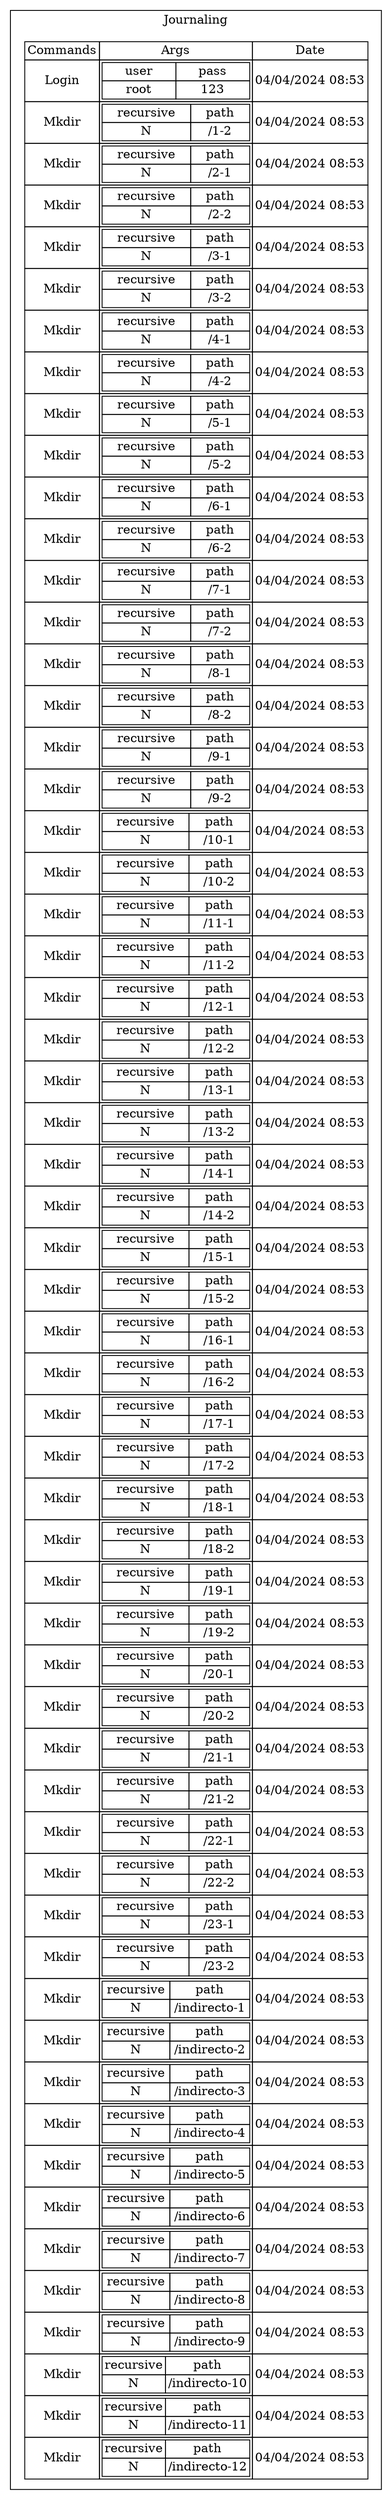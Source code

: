 digraph G {rankdir=LR;subgraph cluster_0 {
			label="Journaling";node[shape=none];
				node3[label=<<TABLE  CELLSPACING="0" BORDER="0" CELLBORDER = "1" >
				<TR><TD>Commands</TD><TD>Args</TD><TD>Date</TD></TR>
				<TR><TD>Login</TD><TD ><TABLE CELLSPACING="0" BORDER="0" CELLBORDER = "1"  >
					<TR>
						<TD>user</TD>
						<TD>pass</TD>
					</TR><TR>
						<TD>root</TD>
						<TD>123</TD>
					</TR></TABLE></TD><TD>04/04/2024 08:53</TD></TR><TR><TD>Mkdir</TD><TD ><TABLE CELLSPACING="0" BORDER="0" CELLBORDER = "1"  >
					<TR>
						<TD>recursive</TD>
						<TD>path</TD>
					</TR><TR>
						<TD>N</TD>
						<TD>/1-2</TD>
					</TR></TABLE></TD><TD>04/04/2024 08:53</TD></TR><TR><TD>Mkdir</TD><TD ><TABLE CELLSPACING="0" BORDER="0" CELLBORDER = "1"  >
					<TR>
						<TD>recursive</TD>
						<TD>path</TD>
					</TR><TR>
						<TD>N</TD>
						<TD>/2-1</TD>
					</TR></TABLE></TD><TD>04/04/2024 08:53</TD></TR><TR><TD>Mkdir</TD><TD ><TABLE CELLSPACING="0" BORDER="0" CELLBORDER = "1"  >
					<TR>
						<TD>recursive</TD>
						<TD>path</TD>
					</TR><TR>
						<TD>N</TD>
						<TD>/2-2</TD>
					</TR></TABLE></TD><TD>04/04/2024 08:53</TD></TR><TR><TD>Mkdir</TD><TD ><TABLE CELLSPACING="0" BORDER="0" CELLBORDER = "1"  >
					<TR>
						<TD>recursive</TD>
						<TD>path</TD>
					</TR><TR>
						<TD>N</TD>
						<TD>/3-1</TD>
					</TR></TABLE></TD><TD>04/04/2024 08:53</TD></TR><TR><TD>Mkdir</TD><TD ><TABLE CELLSPACING="0" BORDER="0" CELLBORDER = "1"  >
					<TR>
						<TD>recursive</TD>
						<TD>path</TD>
					</TR><TR>
						<TD>N</TD>
						<TD>/3-2</TD>
					</TR></TABLE></TD><TD>04/04/2024 08:53</TD></TR><TR><TD>Mkdir</TD><TD ><TABLE CELLSPACING="0" BORDER="0" CELLBORDER = "1"  >
					<TR>
						<TD>recursive</TD>
						<TD>path</TD>
					</TR><TR>
						<TD>N</TD>
						<TD>/4-1</TD>
					</TR></TABLE></TD><TD>04/04/2024 08:53</TD></TR><TR><TD>Mkdir</TD><TD ><TABLE CELLSPACING="0" BORDER="0" CELLBORDER = "1"  >
					<TR>
						<TD>recursive</TD>
						<TD>path</TD>
					</TR><TR>
						<TD>N</TD>
						<TD>/4-2</TD>
					</TR></TABLE></TD><TD>04/04/2024 08:53</TD></TR><TR><TD>Mkdir</TD><TD ><TABLE CELLSPACING="0" BORDER="0" CELLBORDER = "1"  >
					<TR>
						<TD>recursive</TD>
						<TD>path</TD>
					</TR><TR>
						<TD>N</TD>
						<TD>/5-1</TD>
					</TR></TABLE></TD><TD>04/04/2024 08:53</TD></TR><TR><TD>Mkdir</TD><TD ><TABLE CELLSPACING="0" BORDER="0" CELLBORDER = "1"  >
					<TR>
						<TD>recursive</TD>
						<TD>path</TD>
					</TR><TR>
						<TD>N</TD>
						<TD>/5-2</TD>
					</TR></TABLE></TD><TD>04/04/2024 08:53</TD></TR><TR><TD>Mkdir</TD><TD ><TABLE CELLSPACING="0" BORDER="0" CELLBORDER = "1"  >
					<TR>
						<TD>recursive</TD>
						<TD>path</TD>
					</TR><TR>
						<TD>N</TD>
						<TD>/6-1</TD>
					</TR></TABLE></TD><TD>04/04/2024 08:53</TD></TR><TR><TD>Mkdir</TD><TD ><TABLE CELLSPACING="0" BORDER="0" CELLBORDER = "1"  >
					<TR>
						<TD>recursive</TD>
						<TD>path</TD>
					</TR><TR>
						<TD>N</TD>
						<TD>/6-2</TD>
					</TR></TABLE></TD><TD>04/04/2024 08:53</TD></TR><TR><TD>Mkdir</TD><TD ><TABLE CELLSPACING="0" BORDER="0" CELLBORDER = "1"  >
					<TR>
						<TD>recursive</TD>
						<TD>path</TD>
					</TR><TR>
						<TD>N</TD>
						<TD>/7-1</TD>
					</TR></TABLE></TD><TD>04/04/2024 08:53</TD></TR><TR><TD>Mkdir</TD><TD ><TABLE CELLSPACING="0" BORDER="0" CELLBORDER = "1"  >
					<TR>
						<TD>recursive</TD>
						<TD>path</TD>
					</TR><TR>
						<TD>N</TD>
						<TD>/7-2</TD>
					</TR></TABLE></TD><TD>04/04/2024 08:53</TD></TR><TR><TD>Mkdir</TD><TD ><TABLE CELLSPACING="0" BORDER="0" CELLBORDER = "1"  >
					<TR>
						<TD>recursive</TD>
						<TD>path</TD>
					</TR><TR>
						<TD>N</TD>
						<TD>/8-1</TD>
					</TR></TABLE></TD><TD>04/04/2024 08:53</TD></TR><TR><TD>Mkdir</TD><TD ><TABLE CELLSPACING="0" BORDER="0" CELLBORDER = "1"  >
					<TR>
						<TD>recursive</TD>
						<TD>path</TD>
					</TR><TR>
						<TD>N</TD>
						<TD>/8-2</TD>
					</TR></TABLE></TD><TD>04/04/2024 08:53</TD></TR><TR><TD>Mkdir</TD><TD ><TABLE CELLSPACING="0" BORDER="0" CELLBORDER = "1"  >
					<TR>
						<TD>recursive</TD>
						<TD>path</TD>
					</TR><TR>
						<TD>N</TD>
						<TD>/9-1</TD>
					</TR></TABLE></TD><TD>04/04/2024 08:53</TD></TR><TR><TD>Mkdir</TD><TD ><TABLE CELLSPACING="0" BORDER="0" CELLBORDER = "1"  >
					<TR>
						<TD>recursive</TD>
						<TD>path</TD>
					</TR><TR>
						<TD>N</TD>
						<TD>/9-2</TD>
					</TR></TABLE></TD><TD>04/04/2024 08:53</TD></TR><TR><TD>Mkdir</TD><TD ><TABLE CELLSPACING="0" BORDER="0" CELLBORDER = "1"  >
					<TR>
						<TD>recursive</TD>
						<TD>path</TD>
					</TR><TR>
						<TD>N</TD>
						<TD>/10-1</TD>
					</TR></TABLE></TD><TD>04/04/2024 08:53</TD></TR><TR><TD>Mkdir</TD><TD ><TABLE CELLSPACING="0" BORDER="0" CELLBORDER = "1"  >
					<TR>
						<TD>recursive</TD>
						<TD>path</TD>
					</TR><TR>
						<TD>N</TD>
						<TD>/10-2</TD>
					</TR></TABLE></TD><TD>04/04/2024 08:53</TD></TR><TR><TD>Mkdir</TD><TD ><TABLE CELLSPACING="0" BORDER="0" CELLBORDER = "1"  >
					<TR>
						<TD>recursive</TD>
						<TD>path</TD>
					</TR><TR>
						<TD>N</TD>
						<TD>/11-1</TD>
					</TR></TABLE></TD><TD>04/04/2024 08:53</TD></TR><TR><TD>Mkdir</TD><TD ><TABLE CELLSPACING="0" BORDER="0" CELLBORDER = "1"  >
					<TR>
						<TD>recursive</TD>
						<TD>path</TD>
					</TR><TR>
						<TD>N</TD>
						<TD>/11-2</TD>
					</TR></TABLE></TD><TD>04/04/2024 08:53</TD></TR><TR><TD>Mkdir</TD><TD ><TABLE CELLSPACING="0" BORDER="0" CELLBORDER = "1"  >
					<TR>
						<TD>recursive</TD>
						<TD>path</TD>
					</TR><TR>
						<TD>N</TD>
						<TD>/12-1</TD>
					</TR></TABLE></TD><TD>04/04/2024 08:53</TD></TR><TR><TD>Mkdir</TD><TD ><TABLE CELLSPACING="0" BORDER="0" CELLBORDER = "1"  >
					<TR>
						<TD>recursive</TD>
						<TD>path</TD>
					</TR><TR>
						<TD>N</TD>
						<TD>/12-2</TD>
					</TR></TABLE></TD><TD>04/04/2024 08:53</TD></TR><TR><TD>Mkdir</TD><TD ><TABLE CELLSPACING="0" BORDER="0" CELLBORDER = "1"  >
					<TR>
						<TD>recursive</TD>
						<TD>path</TD>
					</TR><TR>
						<TD>N</TD>
						<TD>/13-1</TD>
					</TR></TABLE></TD><TD>04/04/2024 08:53</TD></TR><TR><TD>Mkdir</TD><TD ><TABLE CELLSPACING="0" BORDER="0" CELLBORDER = "1"  >
					<TR>
						<TD>recursive</TD>
						<TD>path</TD>
					</TR><TR>
						<TD>N</TD>
						<TD>/13-2</TD>
					</TR></TABLE></TD><TD>04/04/2024 08:53</TD></TR><TR><TD>Mkdir</TD><TD ><TABLE CELLSPACING="0" BORDER="0" CELLBORDER = "1"  >
					<TR>
						<TD>recursive</TD>
						<TD>path</TD>
					</TR><TR>
						<TD>N</TD>
						<TD>/14-1</TD>
					</TR></TABLE></TD><TD>04/04/2024 08:53</TD></TR><TR><TD>Mkdir</TD><TD ><TABLE CELLSPACING="0" BORDER="0" CELLBORDER = "1"  >
					<TR>
						<TD>recursive</TD>
						<TD>path</TD>
					</TR><TR>
						<TD>N</TD>
						<TD>/14-2</TD>
					</TR></TABLE></TD><TD>04/04/2024 08:53</TD></TR><TR><TD>Mkdir</TD><TD ><TABLE CELLSPACING="0" BORDER="0" CELLBORDER = "1"  >
					<TR>
						<TD>recursive</TD>
						<TD>path</TD>
					</TR><TR>
						<TD>N</TD>
						<TD>/15-1</TD>
					</TR></TABLE></TD><TD>04/04/2024 08:53</TD></TR><TR><TD>Mkdir</TD><TD ><TABLE CELLSPACING="0" BORDER="0" CELLBORDER = "1"  >
					<TR>
						<TD>recursive</TD>
						<TD>path</TD>
					</TR><TR>
						<TD>N</TD>
						<TD>/15-2</TD>
					</TR></TABLE></TD><TD>04/04/2024 08:53</TD></TR><TR><TD>Mkdir</TD><TD ><TABLE CELLSPACING="0" BORDER="0" CELLBORDER = "1"  >
					<TR>
						<TD>recursive</TD>
						<TD>path</TD>
					</TR><TR>
						<TD>N</TD>
						<TD>/16-1</TD>
					</TR></TABLE></TD><TD>04/04/2024 08:53</TD></TR><TR><TD>Mkdir</TD><TD ><TABLE CELLSPACING="0" BORDER="0" CELLBORDER = "1"  >
					<TR>
						<TD>recursive</TD>
						<TD>path</TD>
					</TR><TR>
						<TD>N</TD>
						<TD>/16-2</TD>
					</TR></TABLE></TD><TD>04/04/2024 08:53</TD></TR><TR><TD>Mkdir</TD><TD ><TABLE CELLSPACING="0" BORDER="0" CELLBORDER = "1"  >
					<TR>
						<TD>recursive</TD>
						<TD>path</TD>
					</TR><TR>
						<TD>N</TD>
						<TD>/17-1</TD>
					</TR></TABLE></TD><TD>04/04/2024 08:53</TD></TR><TR><TD>Mkdir</TD><TD ><TABLE CELLSPACING="0" BORDER="0" CELLBORDER = "1"  >
					<TR>
						<TD>recursive</TD>
						<TD>path</TD>
					</TR><TR>
						<TD>N</TD>
						<TD>/17-2</TD>
					</TR></TABLE></TD><TD>04/04/2024 08:53</TD></TR><TR><TD>Mkdir</TD><TD ><TABLE CELLSPACING="0" BORDER="0" CELLBORDER = "1"  >
					<TR>
						<TD>recursive</TD>
						<TD>path</TD>
					</TR><TR>
						<TD>N</TD>
						<TD>/18-1</TD>
					</TR></TABLE></TD><TD>04/04/2024 08:53</TD></TR><TR><TD>Mkdir</TD><TD ><TABLE CELLSPACING="0" BORDER="0" CELLBORDER = "1"  >
					<TR>
						<TD>recursive</TD>
						<TD>path</TD>
					</TR><TR>
						<TD>N</TD>
						<TD>/18-2</TD>
					</TR></TABLE></TD><TD>04/04/2024 08:53</TD></TR><TR><TD>Mkdir</TD><TD ><TABLE CELLSPACING="0" BORDER="0" CELLBORDER = "1"  >
					<TR>
						<TD>recursive</TD>
						<TD>path</TD>
					</TR><TR>
						<TD>N</TD>
						<TD>/19-1</TD>
					</TR></TABLE></TD><TD>04/04/2024 08:53</TD></TR><TR><TD>Mkdir</TD><TD ><TABLE CELLSPACING="0" BORDER="0" CELLBORDER = "1"  >
					<TR>
						<TD>recursive</TD>
						<TD>path</TD>
					</TR><TR>
						<TD>N</TD>
						<TD>/19-2</TD>
					</TR></TABLE></TD><TD>04/04/2024 08:53</TD></TR><TR><TD>Mkdir</TD><TD ><TABLE CELLSPACING="0" BORDER="0" CELLBORDER = "1"  >
					<TR>
						<TD>recursive</TD>
						<TD>path</TD>
					</TR><TR>
						<TD>N</TD>
						<TD>/20-1</TD>
					</TR></TABLE></TD><TD>04/04/2024 08:53</TD></TR><TR><TD>Mkdir</TD><TD ><TABLE CELLSPACING="0" BORDER="0" CELLBORDER = "1"  >
					<TR>
						<TD>recursive</TD>
						<TD>path</TD>
					</TR><TR>
						<TD>N</TD>
						<TD>/20-2</TD>
					</TR></TABLE></TD><TD>04/04/2024 08:53</TD></TR><TR><TD>Mkdir</TD><TD ><TABLE CELLSPACING="0" BORDER="0" CELLBORDER = "1"  >
					<TR>
						<TD>recursive</TD>
						<TD>path</TD>
					</TR><TR>
						<TD>N</TD>
						<TD>/21-1</TD>
					</TR></TABLE></TD><TD>04/04/2024 08:53</TD></TR><TR><TD>Mkdir</TD><TD ><TABLE CELLSPACING="0" BORDER="0" CELLBORDER = "1"  >
					<TR>
						<TD>recursive</TD>
						<TD>path</TD>
					</TR><TR>
						<TD>N</TD>
						<TD>/21-2</TD>
					</TR></TABLE></TD><TD>04/04/2024 08:53</TD></TR><TR><TD>Mkdir</TD><TD ><TABLE CELLSPACING="0" BORDER="0" CELLBORDER = "1"  >
					<TR>
						<TD>recursive</TD>
						<TD>path</TD>
					</TR><TR>
						<TD>N</TD>
						<TD>/22-1</TD>
					</TR></TABLE></TD><TD>04/04/2024 08:53</TD></TR><TR><TD>Mkdir</TD><TD ><TABLE CELLSPACING="0" BORDER="0" CELLBORDER = "1"  >
					<TR>
						<TD>recursive</TD>
						<TD>path</TD>
					</TR><TR>
						<TD>N</TD>
						<TD>/22-2</TD>
					</TR></TABLE></TD><TD>04/04/2024 08:53</TD></TR><TR><TD>Mkdir</TD><TD ><TABLE CELLSPACING="0" BORDER="0" CELLBORDER = "1"  >
					<TR>
						<TD>recursive</TD>
						<TD>path</TD>
					</TR><TR>
						<TD>N</TD>
						<TD>/23-1</TD>
					</TR></TABLE></TD><TD>04/04/2024 08:53</TD></TR><TR><TD>Mkdir</TD><TD ><TABLE CELLSPACING="0" BORDER="0" CELLBORDER = "1"  >
					<TR>
						<TD>recursive</TD>
						<TD>path</TD>
					</TR><TR>
						<TD>N</TD>
						<TD>/23-2</TD>
					</TR></TABLE></TD><TD>04/04/2024 08:53</TD></TR><TR><TD>Mkdir</TD><TD ><TABLE CELLSPACING="0" BORDER="0" CELLBORDER = "1"  >
					<TR>
						<TD>recursive</TD>
						<TD>path</TD>
					</TR><TR>
						<TD>N</TD>
						<TD>/indirecto-1</TD>
					</TR></TABLE></TD><TD>04/04/2024 08:53</TD></TR><TR><TD>Mkdir</TD><TD ><TABLE CELLSPACING="0" BORDER="0" CELLBORDER = "1"  >
					<TR>
						<TD>recursive</TD>
						<TD>path</TD>
					</TR><TR>
						<TD>N</TD>
						<TD>/indirecto-2</TD>
					</TR></TABLE></TD><TD>04/04/2024 08:53</TD></TR><TR><TD>Mkdir</TD><TD ><TABLE CELLSPACING="0" BORDER="0" CELLBORDER = "1"  >
					<TR>
						<TD>recursive</TD>
						<TD>path</TD>
					</TR><TR>
						<TD>N</TD>
						<TD>/indirecto-3</TD>
					</TR></TABLE></TD><TD>04/04/2024 08:53</TD></TR><TR><TD>Mkdir</TD><TD ><TABLE CELLSPACING="0" BORDER="0" CELLBORDER = "1"  >
					<TR>
						<TD>recursive</TD>
						<TD>path</TD>
					</TR><TR>
						<TD>N</TD>
						<TD>/indirecto-4</TD>
					</TR></TABLE></TD><TD>04/04/2024 08:53</TD></TR><TR><TD>Mkdir</TD><TD ><TABLE CELLSPACING="0" BORDER="0" CELLBORDER = "1"  >
					<TR>
						<TD>recursive</TD>
						<TD>path</TD>
					</TR><TR>
						<TD>N</TD>
						<TD>/indirecto-5</TD>
					</TR></TABLE></TD><TD>04/04/2024 08:53</TD></TR><TR><TD>Mkdir</TD><TD ><TABLE CELLSPACING="0" BORDER="0" CELLBORDER = "1"  >
					<TR>
						<TD>recursive</TD>
						<TD>path</TD>
					</TR><TR>
						<TD>N</TD>
						<TD>/indirecto-6</TD>
					</TR></TABLE></TD><TD>04/04/2024 08:53</TD></TR><TR><TD>Mkdir</TD><TD ><TABLE CELLSPACING="0" BORDER="0" CELLBORDER = "1"  >
					<TR>
						<TD>recursive</TD>
						<TD>path</TD>
					</TR><TR>
						<TD>N</TD>
						<TD>/indirecto-7</TD>
					</TR></TABLE></TD><TD>04/04/2024 08:53</TD></TR><TR><TD>Mkdir</TD><TD ><TABLE CELLSPACING="0" BORDER="0" CELLBORDER = "1"  >
					<TR>
						<TD>recursive</TD>
						<TD>path</TD>
					</TR><TR>
						<TD>N</TD>
						<TD>/indirecto-8</TD>
					</TR></TABLE></TD><TD>04/04/2024 08:53</TD></TR><TR><TD>Mkdir</TD><TD ><TABLE CELLSPACING="0" BORDER="0" CELLBORDER = "1"  >
					<TR>
						<TD>recursive</TD>
						<TD>path</TD>
					</TR><TR>
						<TD>N</TD>
						<TD>/indirecto-9</TD>
					</TR></TABLE></TD><TD>04/04/2024 08:53</TD></TR><TR><TD>Mkdir</TD><TD ><TABLE CELLSPACING="0" BORDER="0" CELLBORDER = "1"  >
					<TR>
						<TD>recursive</TD>
						<TD>path</TD>
					</TR><TR>
						<TD>N</TD>
						<TD>/indirecto-10</TD>
					</TR></TABLE></TD><TD>04/04/2024 08:53</TD></TR><TR><TD>Mkdir</TD><TD ><TABLE CELLSPACING="0" BORDER="0" CELLBORDER = "1"  >
					<TR>
						<TD>recursive</TD>
						<TD>path</TD>
					</TR><TR>
						<TD>N</TD>
						<TD>/indirecto-11</TD>
					</TR></TABLE></TD><TD>04/04/2024 08:53</TD></TR><TR><TD>Mkdir</TD><TD ><TABLE CELLSPACING="0" BORDER="0" CELLBORDER = "1"  >
					<TR>
						<TD>recursive</TD>
						<TD>path</TD>
					</TR><TR>
						<TD>N</TD>
						<TD>/indirecto-12</TD>
					</TR></TABLE></TD><TD>04/04/2024 08:53</TD></TR>
				</TABLE>>];}}
				